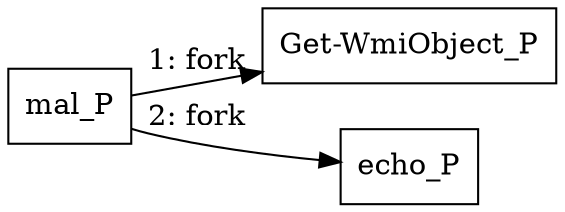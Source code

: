 digraph "T1497.001" {
rankdir="LR"
size="9"
fixedsize="false"
splines="true"
nodesep=0.3
ranksep=0
fontsize=10
overlap="scalexy"
engine= "neato"
	"mal_P" [node_type=Process shape=box]
	"Get-WmiObject_P" [node_type=Process shape=box]
	"echo_P" [node_type=Process shape=box]
	"mal_P" -> "Get-WmiObject_P" [label="1: fork"]
	"mal_P" -> "echo_P" [label="2: fork"]
}
